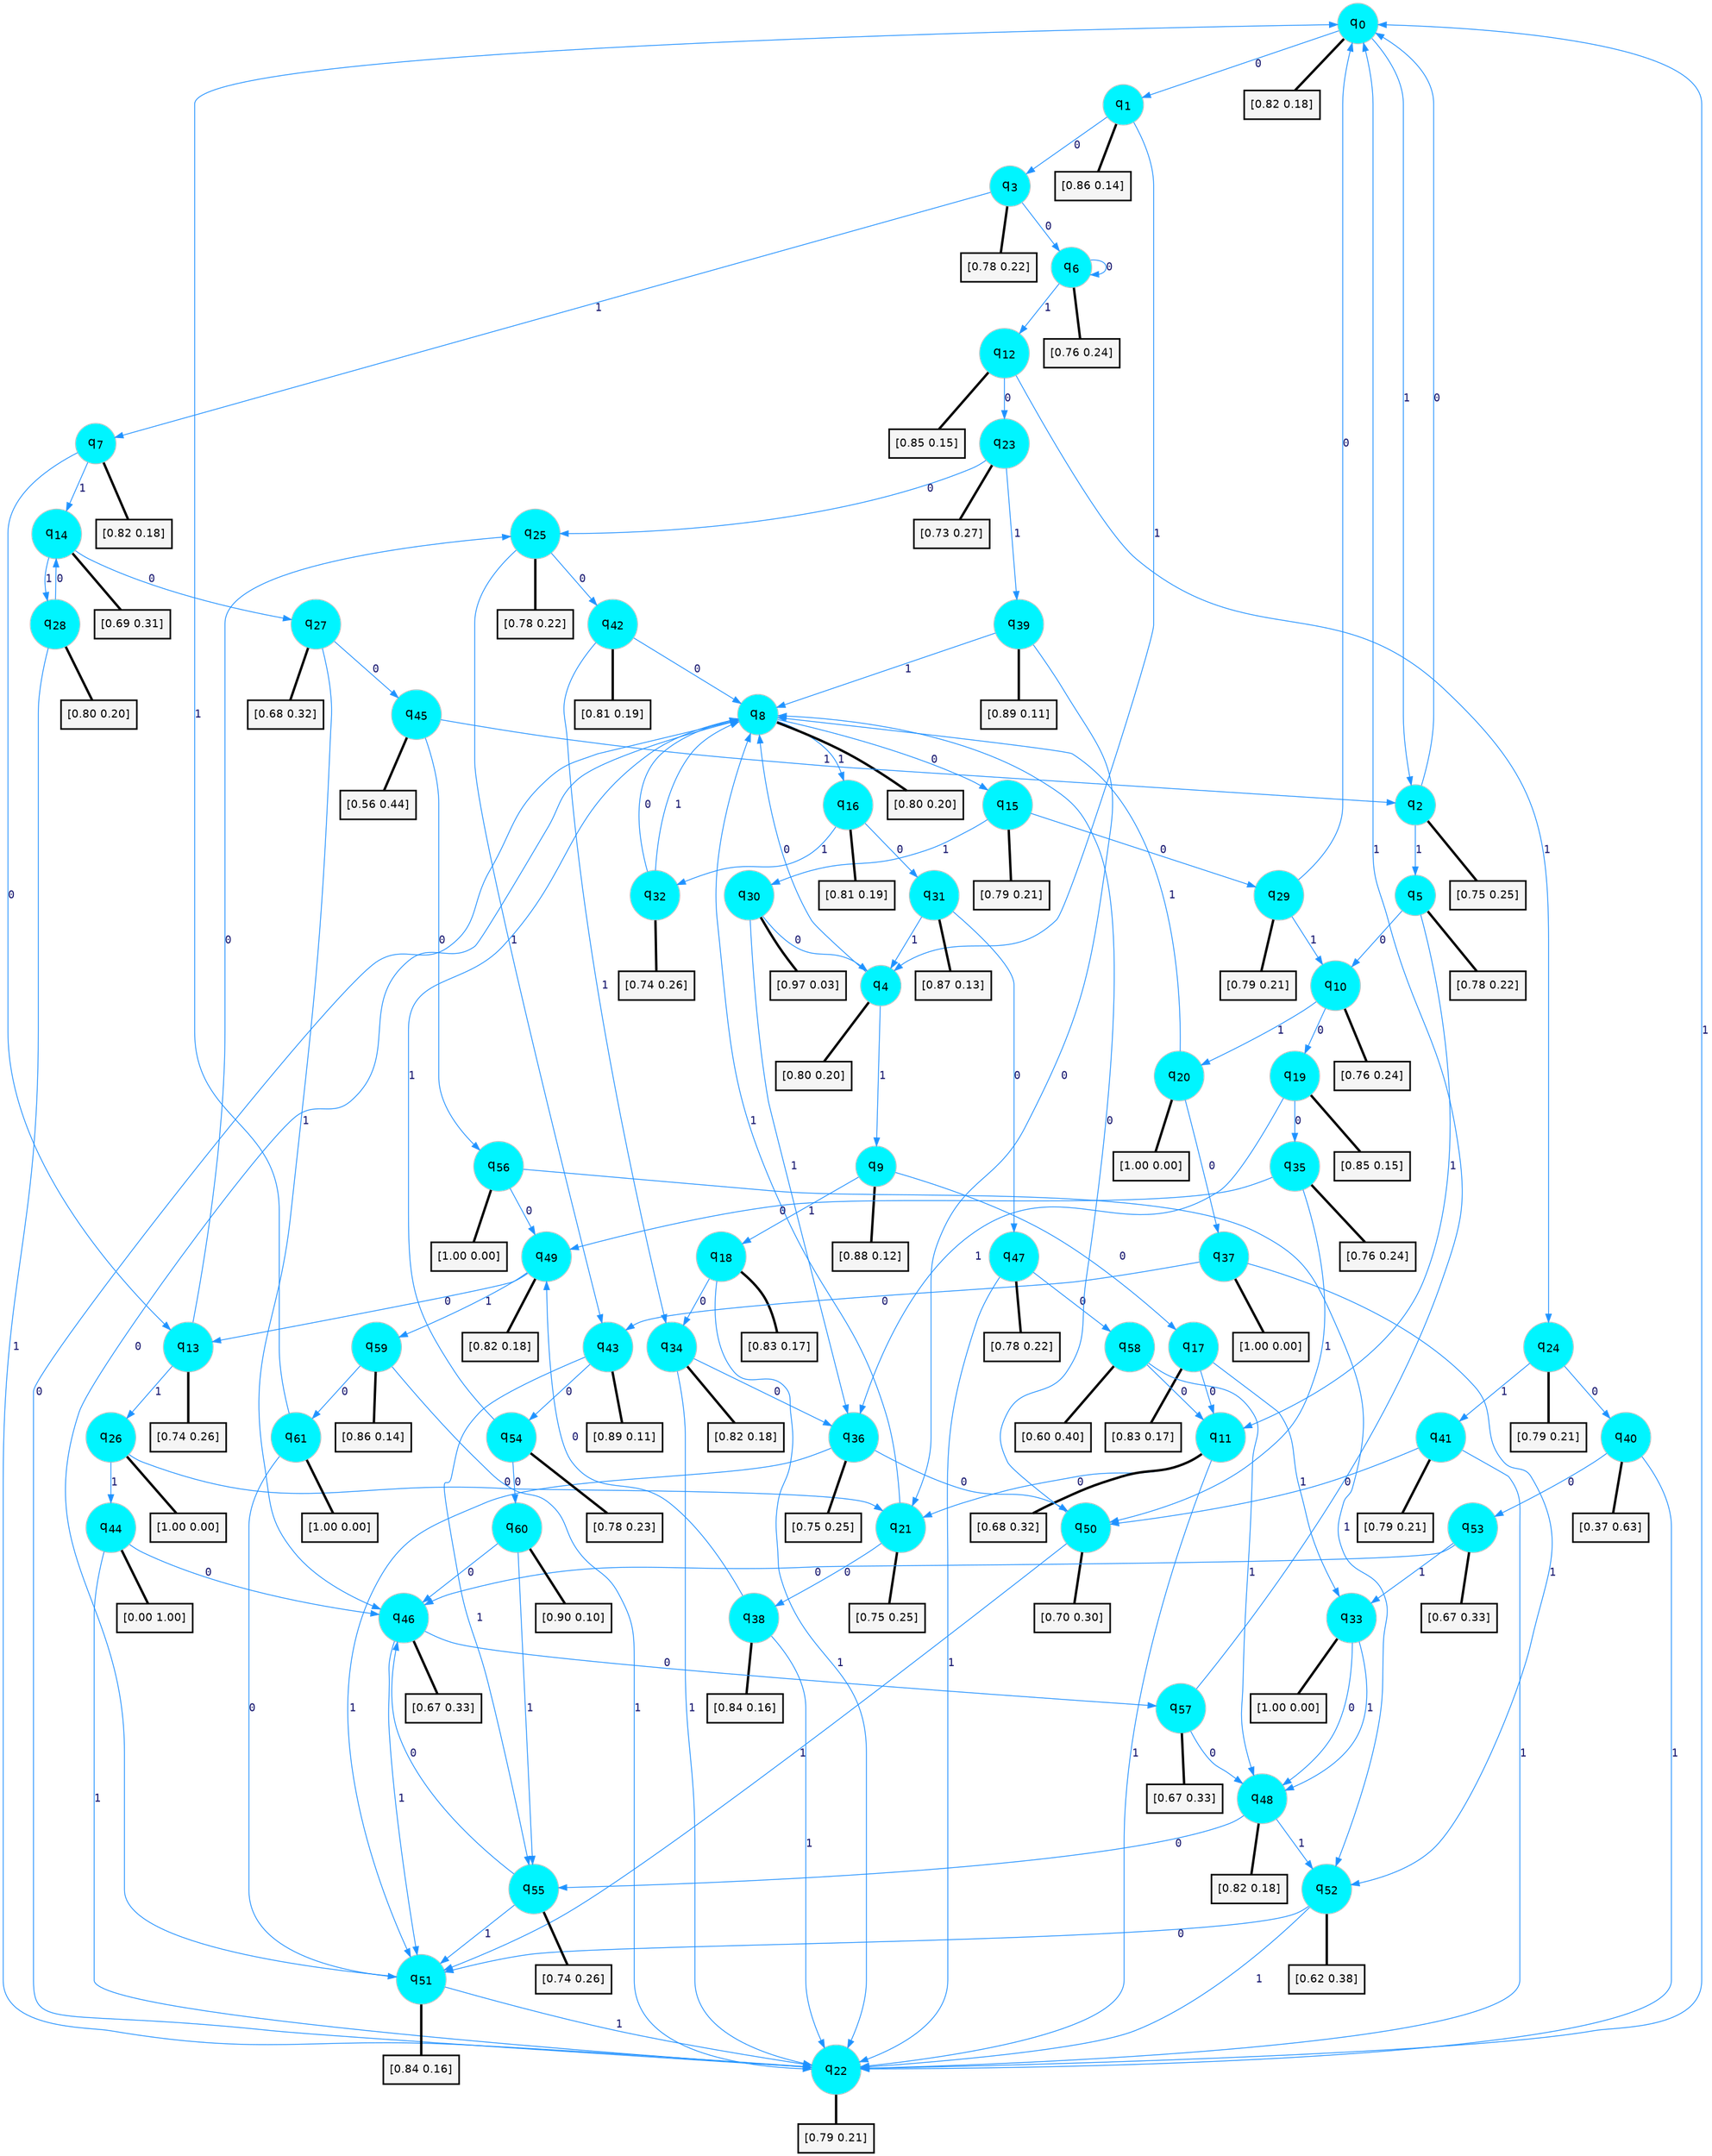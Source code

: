 digraph G {
graph [
bgcolor=transparent, dpi=300, rankdir=TD, size="40,25"];
node [
color=gray, fillcolor=turquoise1, fontcolor=black, fontname=Helvetica, fontsize=16, fontweight=bold, shape=circle, style=filled];
edge [
arrowsize=1, color=dodgerblue1, fontcolor=midnightblue, fontname=courier, fontweight=bold, penwidth=1, style=solid, weight=20];
0[label=<q<SUB>0</SUB>>];
1[label=<q<SUB>1</SUB>>];
2[label=<q<SUB>2</SUB>>];
3[label=<q<SUB>3</SUB>>];
4[label=<q<SUB>4</SUB>>];
5[label=<q<SUB>5</SUB>>];
6[label=<q<SUB>6</SUB>>];
7[label=<q<SUB>7</SUB>>];
8[label=<q<SUB>8</SUB>>];
9[label=<q<SUB>9</SUB>>];
10[label=<q<SUB>10</SUB>>];
11[label=<q<SUB>11</SUB>>];
12[label=<q<SUB>12</SUB>>];
13[label=<q<SUB>13</SUB>>];
14[label=<q<SUB>14</SUB>>];
15[label=<q<SUB>15</SUB>>];
16[label=<q<SUB>16</SUB>>];
17[label=<q<SUB>17</SUB>>];
18[label=<q<SUB>18</SUB>>];
19[label=<q<SUB>19</SUB>>];
20[label=<q<SUB>20</SUB>>];
21[label=<q<SUB>21</SUB>>];
22[label=<q<SUB>22</SUB>>];
23[label=<q<SUB>23</SUB>>];
24[label=<q<SUB>24</SUB>>];
25[label=<q<SUB>25</SUB>>];
26[label=<q<SUB>26</SUB>>];
27[label=<q<SUB>27</SUB>>];
28[label=<q<SUB>28</SUB>>];
29[label=<q<SUB>29</SUB>>];
30[label=<q<SUB>30</SUB>>];
31[label=<q<SUB>31</SUB>>];
32[label=<q<SUB>32</SUB>>];
33[label=<q<SUB>33</SUB>>];
34[label=<q<SUB>34</SUB>>];
35[label=<q<SUB>35</SUB>>];
36[label=<q<SUB>36</SUB>>];
37[label=<q<SUB>37</SUB>>];
38[label=<q<SUB>38</SUB>>];
39[label=<q<SUB>39</SUB>>];
40[label=<q<SUB>40</SUB>>];
41[label=<q<SUB>41</SUB>>];
42[label=<q<SUB>42</SUB>>];
43[label=<q<SUB>43</SUB>>];
44[label=<q<SUB>44</SUB>>];
45[label=<q<SUB>45</SUB>>];
46[label=<q<SUB>46</SUB>>];
47[label=<q<SUB>47</SUB>>];
48[label=<q<SUB>48</SUB>>];
49[label=<q<SUB>49</SUB>>];
50[label=<q<SUB>50</SUB>>];
51[label=<q<SUB>51</SUB>>];
52[label=<q<SUB>52</SUB>>];
53[label=<q<SUB>53</SUB>>];
54[label=<q<SUB>54</SUB>>];
55[label=<q<SUB>55</SUB>>];
56[label=<q<SUB>56</SUB>>];
57[label=<q<SUB>57</SUB>>];
58[label=<q<SUB>58</SUB>>];
59[label=<q<SUB>59</SUB>>];
60[label=<q<SUB>60</SUB>>];
61[label=<q<SUB>61</SUB>>];
62[label="[0.82 0.18]", shape=box,fontcolor=black, fontname=Helvetica, fontsize=14, penwidth=2, fillcolor=whitesmoke,color=black];
63[label="[0.86 0.14]", shape=box,fontcolor=black, fontname=Helvetica, fontsize=14, penwidth=2, fillcolor=whitesmoke,color=black];
64[label="[0.75 0.25]", shape=box,fontcolor=black, fontname=Helvetica, fontsize=14, penwidth=2, fillcolor=whitesmoke,color=black];
65[label="[0.78 0.22]", shape=box,fontcolor=black, fontname=Helvetica, fontsize=14, penwidth=2, fillcolor=whitesmoke,color=black];
66[label="[0.80 0.20]", shape=box,fontcolor=black, fontname=Helvetica, fontsize=14, penwidth=2, fillcolor=whitesmoke,color=black];
67[label="[0.78 0.22]", shape=box,fontcolor=black, fontname=Helvetica, fontsize=14, penwidth=2, fillcolor=whitesmoke,color=black];
68[label="[0.76 0.24]", shape=box,fontcolor=black, fontname=Helvetica, fontsize=14, penwidth=2, fillcolor=whitesmoke,color=black];
69[label="[0.82 0.18]", shape=box,fontcolor=black, fontname=Helvetica, fontsize=14, penwidth=2, fillcolor=whitesmoke,color=black];
70[label="[0.80 0.20]", shape=box,fontcolor=black, fontname=Helvetica, fontsize=14, penwidth=2, fillcolor=whitesmoke,color=black];
71[label="[0.88 0.12]", shape=box,fontcolor=black, fontname=Helvetica, fontsize=14, penwidth=2, fillcolor=whitesmoke,color=black];
72[label="[0.76 0.24]", shape=box,fontcolor=black, fontname=Helvetica, fontsize=14, penwidth=2, fillcolor=whitesmoke,color=black];
73[label="[0.68 0.32]", shape=box,fontcolor=black, fontname=Helvetica, fontsize=14, penwidth=2, fillcolor=whitesmoke,color=black];
74[label="[0.85 0.15]", shape=box,fontcolor=black, fontname=Helvetica, fontsize=14, penwidth=2, fillcolor=whitesmoke,color=black];
75[label="[0.74 0.26]", shape=box,fontcolor=black, fontname=Helvetica, fontsize=14, penwidth=2, fillcolor=whitesmoke,color=black];
76[label="[0.69 0.31]", shape=box,fontcolor=black, fontname=Helvetica, fontsize=14, penwidth=2, fillcolor=whitesmoke,color=black];
77[label="[0.79 0.21]", shape=box,fontcolor=black, fontname=Helvetica, fontsize=14, penwidth=2, fillcolor=whitesmoke,color=black];
78[label="[0.81 0.19]", shape=box,fontcolor=black, fontname=Helvetica, fontsize=14, penwidth=2, fillcolor=whitesmoke,color=black];
79[label="[0.83 0.17]", shape=box,fontcolor=black, fontname=Helvetica, fontsize=14, penwidth=2, fillcolor=whitesmoke,color=black];
80[label="[0.83 0.17]", shape=box,fontcolor=black, fontname=Helvetica, fontsize=14, penwidth=2, fillcolor=whitesmoke,color=black];
81[label="[0.85 0.15]", shape=box,fontcolor=black, fontname=Helvetica, fontsize=14, penwidth=2, fillcolor=whitesmoke,color=black];
82[label="[1.00 0.00]", shape=box,fontcolor=black, fontname=Helvetica, fontsize=14, penwidth=2, fillcolor=whitesmoke,color=black];
83[label="[0.75 0.25]", shape=box,fontcolor=black, fontname=Helvetica, fontsize=14, penwidth=2, fillcolor=whitesmoke,color=black];
84[label="[0.79 0.21]", shape=box,fontcolor=black, fontname=Helvetica, fontsize=14, penwidth=2, fillcolor=whitesmoke,color=black];
85[label="[0.73 0.27]", shape=box,fontcolor=black, fontname=Helvetica, fontsize=14, penwidth=2, fillcolor=whitesmoke,color=black];
86[label="[0.79 0.21]", shape=box,fontcolor=black, fontname=Helvetica, fontsize=14, penwidth=2, fillcolor=whitesmoke,color=black];
87[label="[0.78 0.22]", shape=box,fontcolor=black, fontname=Helvetica, fontsize=14, penwidth=2, fillcolor=whitesmoke,color=black];
88[label="[1.00 0.00]", shape=box,fontcolor=black, fontname=Helvetica, fontsize=14, penwidth=2, fillcolor=whitesmoke,color=black];
89[label="[0.68 0.32]", shape=box,fontcolor=black, fontname=Helvetica, fontsize=14, penwidth=2, fillcolor=whitesmoke,color=black];
90[label="[0.80 0.20]", shape=box,fontcolor=black, fontname=Helvetica, fontsize=14, penwidth=2, fillcolor=whitesmoke,color=black];
91[label="[0.79 0.21]", shape=box,fontcolor=black, fontname=Helvetica, fontsize=14, penwidth=2, fillcolor=whitesmoke,color=black];
92[label="[0.97 0.03]", shape=box,fontcolor=black, fontname=Helvetica, fontsize=14, penwidth=2, fillcolor=whitesmoke,color=black];
93[label="[0.87 0.13]", shape=box,fontcolor=black, fontname=Helvetica, fontsize=14, penwidth=2, fillcolor=whitesmoke,color=black];
94[label="[0.74 0.26]", shape=box,fontcolor=black, fontname=Helvetica, fontsize=14, penwidth=2, fillcolor=whitesmoke,color=black];
95[label="[1.00 0.00]", shape=box,fontcolor=black, fontname=Helvetica, fontsize=14, penwidth=2, fillcolor=whitesmoke,color=black];
96[label="[0.82 0.18]", shape=box,fontcolor=black, fontname=Helvetica, fontsize=14, penwidth=2, fillcolor=whitesmoke,color=black];
97[label="[0.76 0.24]", shape=box,fontcolor=black, fontname=Helvetica, fontsize=14, penwidth=2, fillcolor=whitesmoke,color=black];
98[label="[0.75 0.25]", shape=box,fontcolor=black, fontname=Helvetica, fontsize=14, penwidth=2, fillcolor=whitesmoke,color=black];
99[label="[1.00 0.00]", shape=box,fontcolor=black, fontname=Helvetica, fontsize=14, penwidth=2, fillcolor=whitesmoke,color=black];
100[label="[0.84 0.16]", shape=box,fontcolor=black, fontname=Helvetica, fontsize=14, penwidth=2, fillcolor=whitesmoke,color=black];
101[label="[0.89 0.11]", shape=box,fontcolor=black, fontname=Helvetica, fontsize=14, penwidth=2, fillcolor=whitesmoke,color=black];
102[label="[0.37 0.63]", shape=box,fontcolor=black, fontname=Helvetica, fontsize=14, penwidth=2, fillcolor=whitesmoke,color=black];
103[label="[0.79 0.21]", shape=box,fontcolor=black, fontname=Helvetica, fontsize=14, penwidth=2, fillcolor=whitesmoke,color=black];
104[label="[0.81 0.19]", shape=box,fontcolor=black, fontname=Helvetica, fontsize=14, penwidth=2, fillcolor=whitesmoke,color=black];
105[label="[0.89 0.11]", shape=box,fontcolor=black, fontname=Helvetica, fontsize=14, penwidth=2, fillcolor=whitesmoke,color=black];
106[label="[0.00 1.00]", shape=box,fontcolor=black, fontname=Helvetica, fontsize=14, penwidth=2, fillcolor=whitesmoke,color=black];
107[label="[0.56 0.44]", shape=box,fontcolor=black, fontname=Helvetica, fontsize=14, penwidth=2, fillcolor=whitesmoke,color=black];
108[label="[0.67 0.33]", shape=box,fontcolor=black, fontname=Helvetica, fontsize=14, penwidth=2, fillcolor=whitesmoke,color=black];
109[label="[0.78 0.22]", shape=box,fontcolor=black, fontname=Helvetica, fontsize=14, penwidth=2, fillcolor=whitesmoke,color=black];
110[label="[0.82 0.18]", shape=box,fontcolor=black, fontname=Helvetica, fontsize=14, penwidth=2, fillcolor=whitesmoke,color=black];
111[label="[0.82 0.18]", shape=box,fontcolor=black, fontname=Helvetica, fontsize=14, penwidth=2, fillcolor=whitesmoke,color=black];
112[label="[0.70 0.30]", shape=box,fontcolor=black, fontname=Helvetica, fontsize=14, penwidth=2, fillcolor=whitesmoke,color=black];
113[label="[0.84 0.16]", shape=box,fontcolor=black, fontname=Helvetica, fontsize=14, penwidth=2, fillcolor=whitesmoke,color=black];
114[label="[0.62 0.38]", shape=box,fontcolor=black, fontname=Helvetica, fontsize=14, penwidth=2, fillcolor=whitesmoke,color=black];
115[label="[0.67 0.33]", shape=box,fontcolor=black, fontname=Helvetica, fontsize=14, penwidth=2, fillcolor=whitesmoke,color=black];
116[label="[0.78 0.23]", shape=box,fontcolor=black, fontname=Helvetica, fontsize=14, penwidth=2, fillcolor=whitesmoke,color=black];
117[label="[0.74 0.26]", shape=box,fontcolor=black, fontname=Helvetica, fontsize=14, penwidth=2, fillcolor=whitesmoke,color=black];
118[label="[1.00 0.00]", shape=box,fontcolor=black, fontname=Helvetica, fontsize=14, penwidth=2, fillcolor=whitesmoke,color=black];
119[label="[0.67 0.33]", shape=box,fontcolor=black, fontname=Helvetica, fontsize=14, penwidth=2, fillcolor=whitesmoke,color=black];
120[label="[0.60 0.40]", shape=box,fontcolor=black, fontname=Helvetica, fontsize=14, penwidth=2, fillcolor=whitesmoke,color=black];
121[label="[0.86 0.14]", shape=box,fontcolor=black, fontname=Helvetica, fontsize=14, penwidth=2, fillcolor=whitesmoke,color=black];
122[label="[0.90 0.10]", shape=box,fontcolor=black, fontname=Helvetica, fontsize=14, penwidth=2, fillcolor=whitesmoke,color=black];
123[label="[1.00 0.00]", shape=box,fontcolor=black, fontname=Helvetica, fontsize=14, penwidth=2, fillcolor=whitesmoke,color=black];
0->1 [label=0];
0->2 [label=1];
0->62 [arrowhead=none, penwidth=3,color=black];
1->3 [label=0];
1->4 [label=1];
1->63 [arrowhead=none, penwidth=3,color=black];
2->0 [label=0];
2->5 [label=1];
2->64 [arrowhead=none, penwidth=3,color=black];
3->6 [label=0];
3->7 [label=1];
3->65 [arrowhead=none, penwidth=3,color=black];
4->8 [label=0];
4->9 [label=1];
4->66 [arrowhead=none, penwidth=3,color=black];
5->10 [label=0];
5->11 [label=1];
5->67 [arrowhead=none, penwidth=3,color=black];
6->6 [label=0];
6->12 [label=1];
6->68 [arrowhead=none, penwidth=3,color=black];
7->13 [label=0];
7->14 [label=1];
7->69 [arrowhead=none, penwidth=3,color=black];
8->15 [label=0];
8->16 [label=1];
8->70 [arrowhead=none, penwidth=3,color=black];
9->17 [label=0];
9->18 [label=1];
9->71 [arrowhead=none, penwidth=3,color=black];
10->19 [label=0];
10->20 [label=1];
10->72 [arrowhead=none, penwidth=3,color=black];
11->21 [label=0];
11->22 [label=1];
11->73 [arrowhead=none, penwidth=3,color=black];
12->23 [label=0];
12->24 [label=1];
12->74 [arrowhead=none, penwidth=3,color=black];
13->25 [label=0];
13->26 [label=1];
13->75 [arrowhead=none, penwidth=3,color=black];
14->27 [label=0];
14->28 [label=1];
14->76 [arrowhead=none, penwidth=3,color=black];
15->29 [label=0];
15->30 [label=1];
15->77 [arrowhead=none, penwidth=3,color=black];
16->31 [label=0];
16->32 [label=1];
16->78 [arrowhead=none, penwidth=3,color=black];
17->11 [label=0];
17->33 [label=1];
17->79 [arrowhead=none, penwidth=3,color=black];
18->34 [label=0];
18->22 [label=1];
18->80 [arrowhead=none, penwidth=3,color=black];
19->35 [label=0];
19->36 [label=1];
19->81 [arrowhead=none, penwidth=3,color=black];
20->37 [label=0];
20->8 [label=1];
20->82 [arrowhead=none, penwidth=3,color=black];
21->38 [label=0];
21->8 [label=1];
21->83 [arrowhead=none, penwidth=3,color=black];
22->8 [label=0];
22->0 [label=1];
22->84 [arrowhead=none, penwidth=3,color=black];
23->25 [label=0];
23->39 [label=1];
23->85 [arrowhead=none, penwidth=3,color=black];
24->40 [label=0];
24->41 [label=1];
24->86 [arrowhead=none, penwidth=3,color=black];
25->42 [label=0];
25->43 [label=1];
25->87 [arrowhead=none, penwidth=3,color=black];
26->21 [label=0];
26->44 [label=1];
26->88 [arrowhead=none, penwidth=3,color=black];
27->45 [label=0];
27->46 [label=1];
27->89 [arrowhead=none, penwidth=3,color=black];
28->14 [label=0];
28->22 [label=1];
28->90 [arrowhead=none, penwidth=3,color=black];
29->0 [label=0];
29->10 [label=1];
29->91 [arrowhead=none, penwidth=3,color=black];
30->4 [label=0];
30->36 [label=1];
30->92 [arrowhead=none, penwidth=3,color=black];
31->47 [label=0];
31->4 [label=1];
31->93 [arrowhead=none, penwidth=3,color=black];
32->8 [label=0];
32->8 [label=1];
32->94 [arrowhead=none, penwidth=3,color=black];
33->48 [label=0];
33->48 [label=1];
33->95 [arrowhead=none, penwidth=3,color=black];
34->36 [label=0];
34->22 [label=1];
34->96 [arrowhead=none, penwidth=3,color=black];
35->49 [label=0];
35->50 [label=1];
35->97 [arrowhead=none, penwidth=3,color=black];
36->50 [label=0];
36->51 [label=1];
36->98 [arrowhead=none, penwidth=3,color=black];
37->43 [label=0];
37->52 [label=1];
37->99 [arrowhead=none, penwidth=3,color=black];
38->49 [label=0];
38->22 [label=1];
38->100 [arrowhead=none, penwidth=3,color=black];
39->21 [label=0];
39->8 [label=1];
39->101 [arrowhead=none, penwidth=3,color=black];
40->53 [label=0];
40->22 [label=1];
40->102 [arrowhead=none, penwidth=3,color=black];
41->50 [label=0];
41->22 [label=1];
41->103 [arrowhead=none, penwidth=3,color=black];
42->8 [label=0];
42->34 [label=1];
42->104 [arrowhead=none, penwidth=3,color=black];
43->54 [label=0];
43->55 [label=1];
43->105 [arrowhead=none, penwidth=3,color=black];
44->46 [label=0];
44->22 [label=1];
44->106 [arrowhead=none, penwidth=3,color=black];
45->56 [label=0];
45->2 [label=1];
45->107 [arrowhead=none, penwidth=3,color=black];
46->57 [label=0];
46->51 [label=1];
46->108 [arrowhead=none, penwidth=3,color=black];
47->58 [label=0];
47->22 [label=1];
47->109 [arrowhead=none, penwidth=3,color=black];
48->55 [label=0];
48->52 [label=1];
48->110 [arrowhead=none, penwidth=3,color=black];
49->13 [label=0];
49->59 [label=1];
49->111 [arrowhead=none, penwidth=3,color=black];
50->8 [label=0];
50->51 [label=1];
50->112 [arrowhead=none, penwidth=3,color=black];
51->8 [label=0];
51->22 [label=1];
51->113 [arrowhead=none, penwidth=3,color=black];
52->51 [label=0];
52->22 [label=1];
52->114 [arrowhead=none, penwidth=3,color=black];
53->46 [label=0];
53->33 [label=1];
53->115 [arrowhead=none, penwidth=3,color=black];
54->60 [label=0];
54->8 [label=1];
54->116 [arrowhead=none, penwidth=3,color=black];
55->46 [label=0];
55->51 [label=1];
55->117 [arrowhead=none, penwidth=3,color=black];
56->49 [label=0];
56->52 [label=1];
56->118 [arrowhead=none, penwidth=3,color=black];
57->48 [label=0];
57->0 [label=1];
57->119 [arrowhead=none, penwidth=3,color=black];
58->11 [label=0];
58->48 [label=1];
58->120 [arrowhead=none, penwidth=3,color=black];
59->61 [label=0];
59->22 [label=1];
59->121 [arrowhead=none, penwidth=3,color=black];
60->46 [label=0];
60->55 [label=1];
60->122 [arrowhead=none, penwidth=3,color=black];
61->51 [label=0];
61->0 [label=1];
61->123 [arrowhead=none, penwidth=3,color=black];
}
